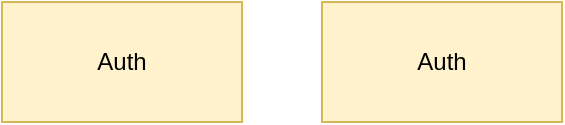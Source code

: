 <mxfile version="13.1.0" type="github"><diagram id="sB3gIeHtADQoTnuXsjhY" name="Page-1"><mxGraphModel dx="786" dy="471" grid="1" gridSize="10" guides="1" tooltips="1" connect="1" arrows="1" fold="1" page="1" pageScale="1" pageWidth="827" pageHeight="1169" math="0" shadow="0"><root><mxCell id="0"/><mxCell id="1" parent="0"/><mxCell id="xArJJc65PvQletl9jyRP-1" value="Auth" style="rounded=0;whiteSpace=wrap;html=1;fillColor=#fff2cc;strokeColor=#d6b656;" vertex="1" parent="1"><mxGeometry x="80" y="80" width="120" height="60" as="geometry"/></mxCell><mxCell id="xArJJc65PvQletl9jyRP-2" value="Auth" style="rounded=0;whiteSpace=wrap;html=1;fillColor=#fff2cc;strokeColor=#d6b656;" vertex="1" parent="1"><mxGeometry x="240" y="80" width="120" height="60" as="geometry"/></mxCell></root></mxGraphModel></diagram></mxfile>